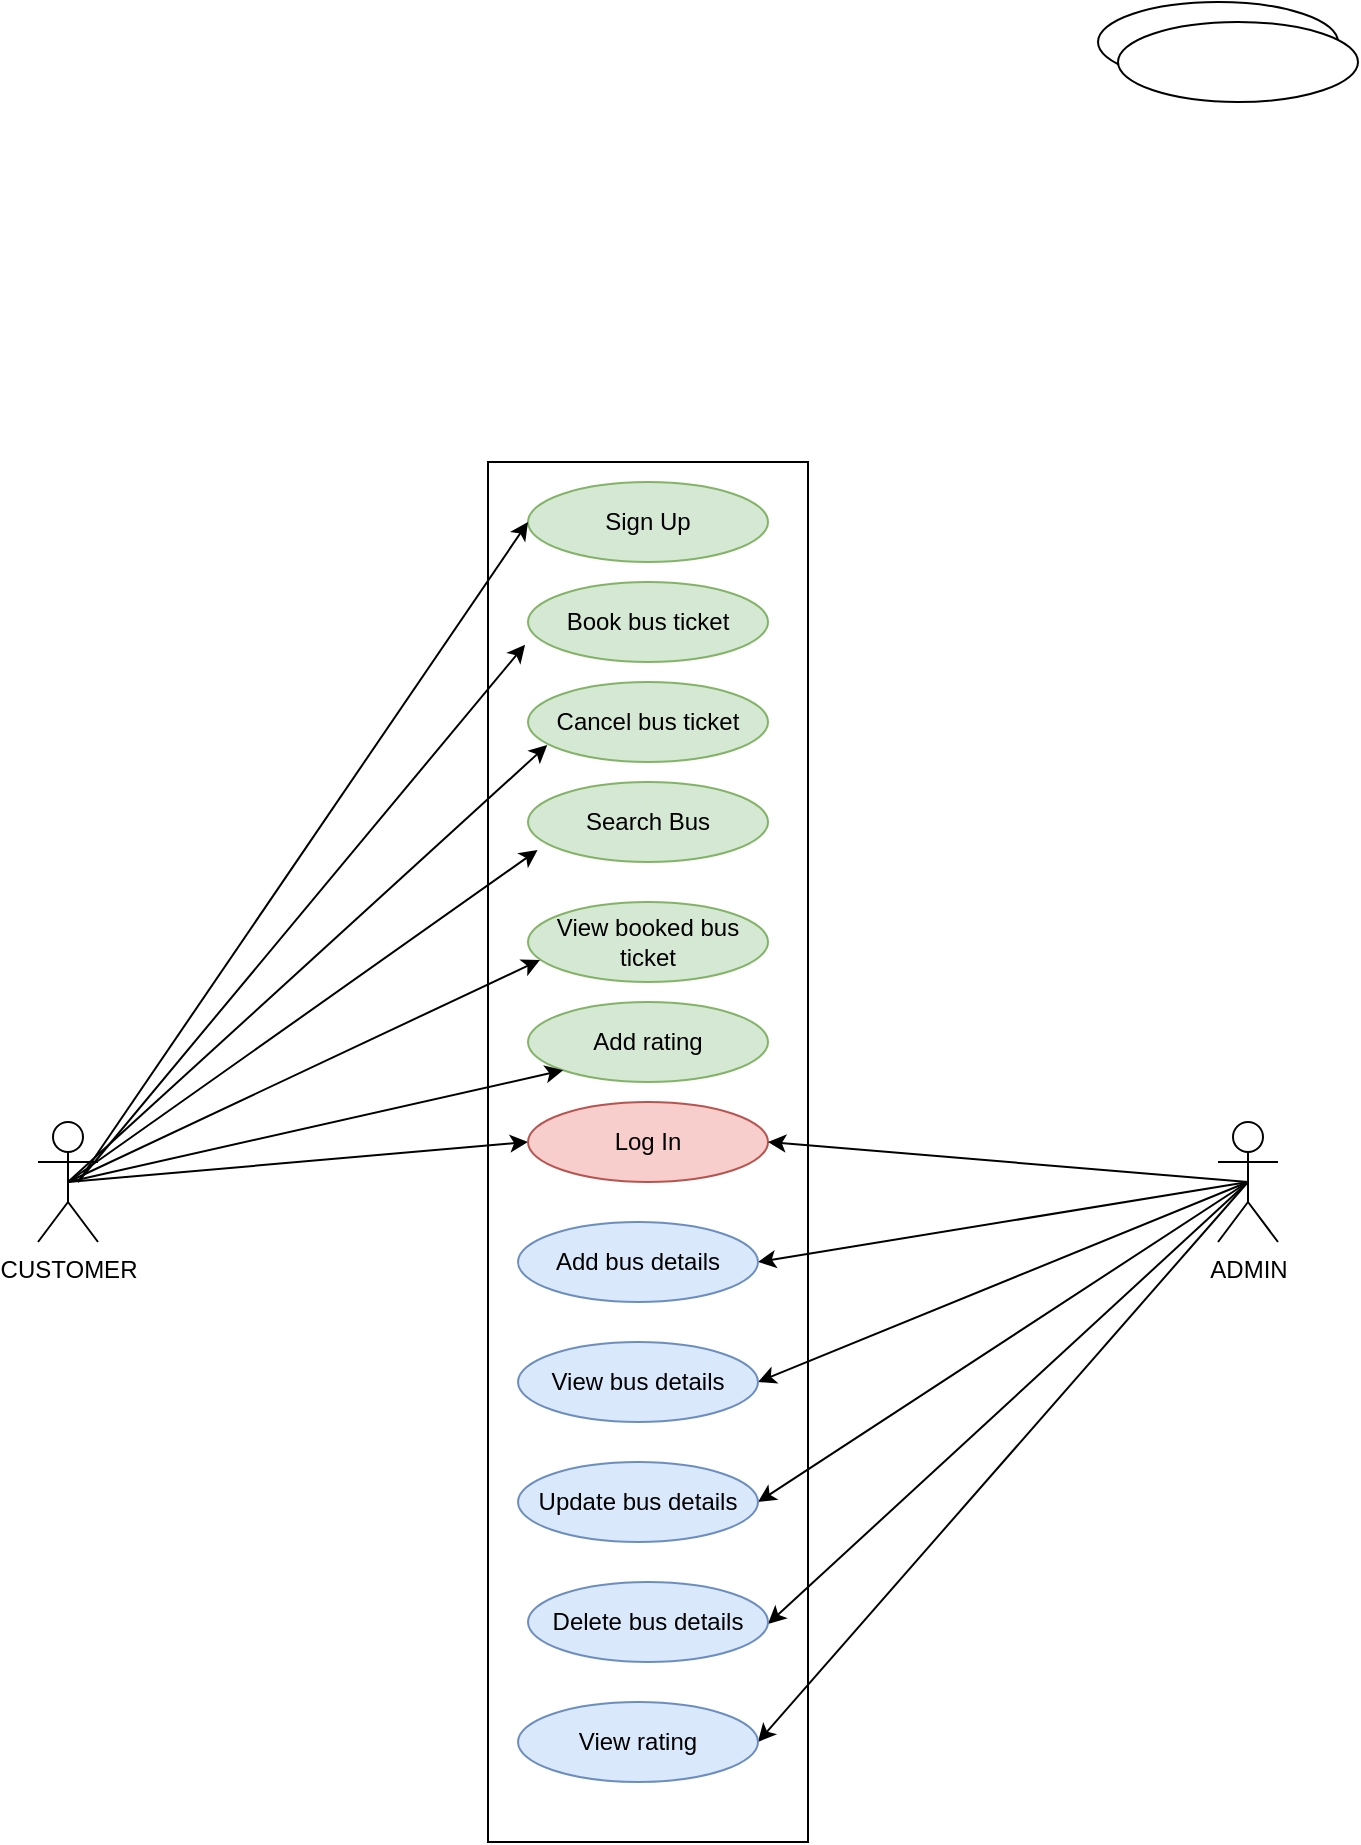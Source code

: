 <mxfile version="21.2.8" type="device">
  <diagram name="Page-1" id="54yIDAmB9MLABssNnYlV">
    <mxGraphModel dx="918" dy="1693" grid="1" gridSize="10" guides="1" tooltips="1" connect="1" arrows="1" fold="1" page="1" pageScale="1" pageWidth="850" pageHeight="1100" math="0" shadow="0">
      <root>
        <mxCell id="0" />
        <mxCell id="1" parent="0" />
        <mxCell id="XpPNhh7vmwf7NgCxfrw1-1" value="CUSTOMER" style="shape=umlActor;verticalLabelPosition=bottom;verticalAlign=top;html=1;outlineConnect=0;" parent="1" vertex="1">
          <mxGeometry x="120" y="270" width="30" height="60" as="geometry" />
        </mxCell>
        <mxCell id="XpPNhh7vmwf7NgCxfrw1-2" value="" style="rounded=0;whiteSpace=wrap;html=1;" parent="1" vertex="1">
          <mxGeometry x="345" y="-60" width="160" height="690" as="geometry" />
        </mxCell>
        <mxCell id="XpPNhh7vmwf7NgCxfrw1-38" style="rounded=0;orthogonalLoop=1;jettySize=auto;html=1;exitX=0.5;exitY=0.5;exitDx=0;exitDy=0;exitPerimeter=0;entryX=1;entryY=0.5;entryDx=0;entryDy=0;" parent="1" source="XpPNhh7vmwf7NgCxfrw1-3" target="XpPNhh7vmwf7NgCxfrw1-15" edge="1">
          <mxGeometry relative="1" as="geometry" />
        </mxCell>
        <mxCell id="XpPNhh7vmwf7NgCxfrw1-39" style="rounded=0;orthogonalLoop=1;jettySize=auto;html=1;exitX=0.5;exitY=0.5;exitDx=0;exitDy=0;exitPerimeter=0;entryX=0.875;entryY=0.842;entryDx=0;entryDy=0;entryPerimeter=0;" parent="1" source="XpPNhh7vmwf7NgCxfrw1-3" target="XpPNhh7vmwf7NgCxfrw1-2" edge="1">
          <mxGeometry relative="1" as="geometry" />
        </mxCell>
        <mxCell id="XpPNhh7vmwf7NgCxfrw1-40" style="rounded=0;orthogonalLoop=1;jettySize=auto;html=1;exitX=0.5;exitY=0.5;exitDx=0;exitDy=0;exitPerimeter=0;entryX=1;entryY=0.5;entryDx=0;entryDy=0;" parent="1" source="XpPNhh7vmwf7NgCxfrw1-3" target="XpPNhh7vmwf7NgCxfrw1-13" edge="1">
          <mxGeometry relative="1" as="geometry" />
        </mxCell>
        <mxCell id="XpPNhh7vmwf7NgCxfrw1-41" style="rounded=0;orthogonalLoop=1;jettySize=auto;html=1;exitX=0.5;exitY=0.5;exitDx=0;exitDy=0;exitPerimeter=0;entryX=1;entryY=0.5;entryDx=0;entryDy=0;" parent="1" source="XpPNhh7vmwf7NgCxfrw1-3" target="XpPNhh7vmwf7NgCxfrw1-14" edge="1">
          <mxGeometry relative="1" as="geometry" />
        </mxCell>
        <mxCell id="XpPNhh7vmwf7NgCxfrw1-42" style="rounded=0;orthogonalLoop=1;jettySize=auto;html=1;exitX=0.5;exitY=0.5;exitDx=0;exitDy=0;exitPerimeter=0;entryX=1;entryY=0.5;entryDx=0;entryDy=0;" parent="1" source="XpPNhh7vmwf7NgCxfrw1-3" target="XpPNhh7vmwf7NgCxfrw1-21" edge="1">
          <mxGeometry relative="1" as="geometry" />
        </mxCell>
        <mxCell id="XpPNhh7vmwf7NgCxfrw1-3" value="ADMIN&lt;br&gt;" style="shape=umlActor;verticalLabelPosition=bottom;verticalAlign=top;html=1;outlineConnect=0;" parent="1" vertex="1">
          <mxGeometry x="710" y="270" width="30" height="60" as="geometry" />
        </mxCell>
        <mxCell id="XpPNhh7vmwf7NgCxfrw1-6" value="Book bus ticket" style="ellipse;whiteSpace=wrap;html=1;fillColor=#d5e8d4;strokeColor=#82b366;" parent="1" vertex="1">
          <mxGeometry x="365" width="120" height="40" as="geometry" />
        </mxCell>
        <mxCell id="XpPNhh7vmwf7NgCxfrw1-9" value="" style="ellipse;whiteSpace=wrap;html=1;" parent="1" vertex="1">
          <mxGeometry x="650" y="-290" width="120" height="40" as="geometry" />
        </mxCell>
        <mxCell id="XpPNhh7vmwf7NgCxfrw1-10" value="Cancel bus ticket" style="ellipse;whiteSpace=wrap;html=1;fillColor=#d5e8d4;strokeColor=#82b366;" parent="1" vertex="1">
          <mxGeometry x="365" y="50" width="120" height="40" as="geometry" />
        </mxCell>
        <mxCell id="XpPNhh7vmwf7NgCxfrw1-11" value="Search Bus" style="ellipse;whiteSpace=wrap;html=1;fillColor=#d5e8d4;strokeColor=#82b366;" parent="1" vertex="1">
          <mxGeometry x="365" y="100" width="120" height="40" as="geometry" />
        </mxCell>
        <mxCell id="XpPNhh7vmwf7NgCxfrw1-12" value="View booked bus ticket" style="ellipse;whiteSpace=wrap;html=1;fillColor=#d5e8d4;strokeColor=#82b366;" parent="1" vertex="1">
          <mxGeometry x="365" y="160" width="120" height="40" as="geometry" />
        </mxCell>
        <mxCell id="XpPNhh7vmwf7NgCxfrw1-13" value="Add bus details" style="ellipse;whiteSpace=wrap;html=1;fillColor=#dae8fc;strokeColor=#6c8ebf;" parent="1" vertex="1">
          <mxGeometry x="360" y="320" width="120" height="40" as="geometry" />
        </mxCell>
        <mxCell id="XpPNhh7vmwf7NgCxfrw1-14" value="View bus details" style="ellipse;whiteSpace=wrap;html=1;fillColor=#dae8fc;strokeColor=#6c8ebf;" parent="1" vertex="1">
          <mxGeometry x="360" y="380" width="120" height="40" as="geometry" />
        </mxCell>
        <mxCell id="XpPNhh7vmwf7NgCxfrw1-15" value="Update bus details" style="ellipse;whiteSpace=wrap;html=1;fillColor=#dae8fc;strokeColor=#6c8ebf;" parent="1" vertex="1">
          <mxGeometry x="360" y="440" width="120" height="40" as="geometry" />
        </mxCell>
        <mxCell id="XpPNhh7vmwf7NgCxfrw1-16" value="Delete bus details" style="ellipse;whiteSpace=wrap;html=1;fillColor=#dae8fc;strokeColor=#6c8ebf;" parent="1" vertex="1">
          <mxGeometry x="365" y="500" width="120" height="40" as="geometry" />
        </mxCell>
        <mxCell id="XpPNhh7vmwf7NgCxfrw1-21" value="View rating" style="ellipse;whiteSpace=wrap;html=1;fillColor=#dae8fc;strokeColor=#6c8ebf;" parent="1" vertex="1">
          <mxGeometry x="360" y="560" width="120" height="40" as="geometry" />
        </mxCell>
        <mxCell id="XpPNhh7vmwf7NgCxfrw1-22" value="Add rating" style="ellipse;whiteSpace=wrap;html=1;fillColor=#d5e8d4;strokeColor=#82b366;" parent="1" vertex="1">
          <mxGeometry x="365" y="210" width="120" height="40" as="geometry" />
        </mxCell>
        <mxCell id="XpPNhh7vmwf7NgCxfrw1-32" value="" style="endArrow=classic;html=1;rounded=0;entryX=0.05;entryY=0.725;entryDx=0;entryDy=0;entryPerimeter=0;exitX=0.5;exitY=0.5;exitDx=0;exitDy=0;exitPerimeter=0;" parent="1" source="XpPNhh7vmwf7NgCxfrw1-1" target="XpPNhh7vmwf7NgCxfrw1-12" edge="1">
          <mxGeometry width="50" height="50" relative="1" as="geometry">
            <mxPoint x="260" y="280" as="sourcePoint" />
            <mxPoint x="380" y="220" as="targetPoint" />
          </mxGeometry>
        </mxCell>
        <mxCell id="XpPNhh7vmwf7NgCxfrw1-33" value="" style="endArrow=classic;html=1;rounded=0;exitX=0.5;exitY=0.5;exitDx=0;exitDy=0;exitPerimeter=0;entryX=0;entryY=0.5;entryDx=0;entryDy=0;" parent="1" source="XpPNhh7vmwf7NgCxfrw1-1" edge="1" target="Ed83z3Cve0wev-JxZlsc-4">
          <mxGeometry width="50" height="50" relative="1" as="geometry">
            <mxPoint x="260" y="280" as="sourcePoint" />
            <mxPoint x="380" y="310" as="targetPoint" />
          </mxGeometry>
        </mxCell>
        <mxCell id="Ed83z3Cve0wev-JxZlsc-2" value="Sign Up" style="ellipse;whiteSpace=wrap;html=1;fillColor=#d5e8d4;strokeColor=#82b366;" vertex="1" parent="1">
          <mxGeometry x="365" y="-50" width="120" height="40" as="geometry" />
        </mxCell>
        <mxCell id="Ed83z3Cve0wev-JxZlsc-3" value="" style="ellipse;whiteSpace=wrap;html=1;" vertex="1" parent="1">
          <mxGeometry x="660" y="-280" width="120" height="40" as="geometry" />
        </mxCell>
        <mxCell id="Ed83z3Cve0wev-JxZlsc-4" value="Log In" style="ellipse;whiteSpace=wrap;html=1;fillColor=#f8cecc;strokeColor=#b85450;" vertex="1" parent="1">
          <mxGeometry x="365" y="260" width="120" height="40" as="geometry" />
        </mxCell>
        <mxCell id="Ed83z3Cve0wev-JxZlsc-12" value="" style="endArrow=classic;html=1;rounded=0;entryX=0;entryY=0.5;entryDx=0;entryDy=0;" edge="1" parent="1" target="Ed83z3Cve0wev-JxZlsc-2">
          <mxGeometry width="50" height="50" relative="1" as="geometry">
            <mxPoint x="140" y="300" as="sourcePoint" />
            <mxPoint x="410" y="180" as="targetPoint" />
          </mxGeometry>
        </mxCell>
        <mxCell id="Ed83z3Cve0wev-JxZlsc-13" value="" style="endArrow=classic;html=1;rounded=0;entryX=-0.012;entryY=0.783;entryDx=0;entryDy=0;entryPerimeter=0;" edge="1" parent="1" target="XpPNhh7vmwf7NgCxfrw1-6">
          <mxGeometry width="50" height="50" relative="1" as="geometry">
            <mxPoint x="140" y="300" as="sourcePoint" />
            <mxPoint x="540" y="120" as="targetPoint" />
          </mxGeometry>
        </mxCell>
        <mxCell id="Ed83z3Cve0wev-JxZlsc-14" value="" style="endArrow=classic;html=1;rounded=0;exitX=0.5;exitY=0.5;exitDx=0;exitDy=0;exitPerimeter=0;entryX=0.08;entryY=0.788;entryDx=0;entryDy=0;entryPerimeter=0;" edge="1" parent="1" source="XpPNhh7vmwf7NgCxfrw1-1" target="XpPNhh7vmwf7NgCxfrw1-10">
          <mxGeometry width="50" height="50" relative="1" as="geometry">
            <mxPoint x="490" y="170" as="sourcePoint" />
            <mxPoint x="540" y="120" as="targetPoint" />
          </mxGeometry>
        </mxCell>
        <mxCell id="Ed83z3Cve0wev-JxZlsc-15" value="" style="endArrow=classic;html=1;rounded=0;exitX=0.5;exitY=0.5;exitDx=0;exitDy=0;exitPerimeter=0;entryX=0.04;entryY=0.851;entryDx=0;entryDy=0;entryPerimeter=0;" edge="1" parent="1" source="XpPNhh7vmwf7NgCxfrw1-1" target="XpPNhh7vmwf7NgCxfrw1-11">
          <mxGeometry width="50" height="50" relative="1" as="geometry">
            <mxPoint x="490" y="170" as="sourcePoint" />
            <mxPoint x="540" y="120" as="targetPoint" />
          </mxGeometry>
        </mxCell>
        <mxCell id="Ed83z3Cve0wev-JxZlsc-16" value="" style="endArrow=classic;html=1;rounded=0;exitX=0.5;exitY=0.5;exitDx=0;exitDy=0;exitPerimeter=0;entryX=0;entryY=1;entryDx=0;entryDy=0;" edge="1" parent="1" source="XpPNhh7vmwf7NgCxfrw1-1" target="XpPNhh7vmwf7NgCxfrw1-22">
          <mxGeometry width="50" height="50" relative="1" as="geometry">
            <mxPoint x="490" y="170" as="sourcePoint" />
            <mxPoint x="540" y="120" as="targetPoint" />
          </mxGeometry>
        </mxCell>
        <mxCell id="Ed83z3Cve0wev-JxZlsc-17" value="" style="endArrow=classic;html=1;rounded=0;exitX=0.5;exitY=0.5;exitDx=0;exitDy=0;exitPerimeter=0;entryX=1;entryY=0.5;entryDx=0;entryDy=0;" edge="1" parent="1" source="XpPNhh7vmwf7NgCxfrw1-3" target="Ed83z3Cve0wev-JxZlsc-4">
          <mxGeometry width="50" height="50" relative="1" as="geometry">
            <mxPoint x="490" y="370" as="sourcePoint" />
            <mxPoint x="540" y="320" as="targetPoint" />
          </mxGeometry>
        </mxCell>
      </root>
    </mxGraphModel>
  </diagram>
</mxfile>
